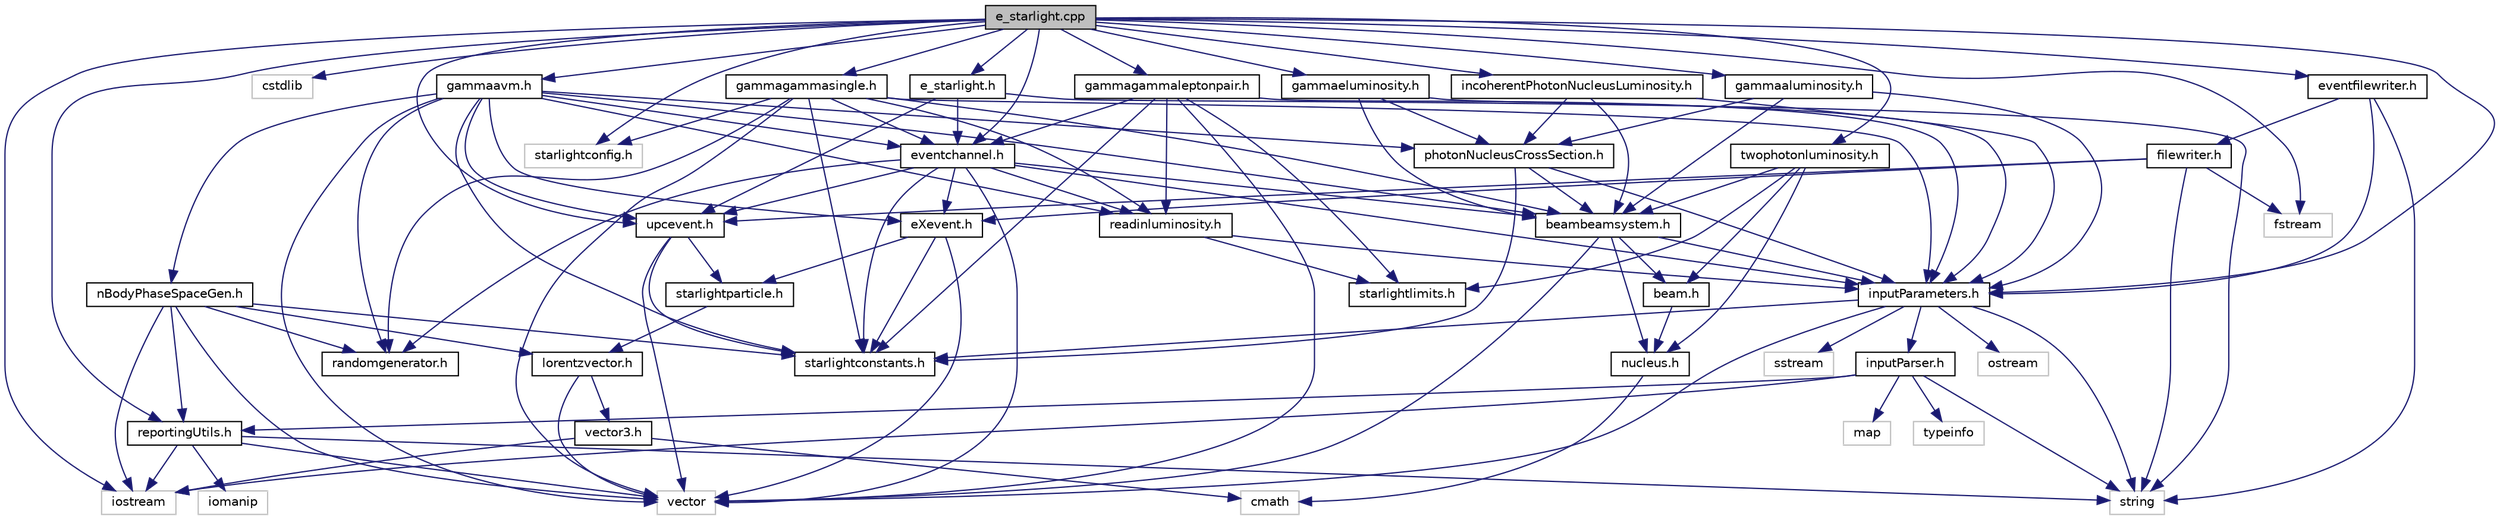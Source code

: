 digraph "e_starlight.cpp"
{
 // LATEX_PDF_SIZE
  bgcolor="transparent";
  edge [fontname="Helvetica",fontsize="10",labelfontname="Helvetica",labelfontsize="10"];
  node [fontname="Helvetica",fontsize="10",shape=record];
  Node0 [label="e_starlight.cpp",height=0.2,width=0.4,color="black", fillcolor="grey75", style="filled", fontcolor="black",tooltip=" "];
  Node0 -> Node1 [color="midnightblue",fontsize="10",style="solid",fontname="Helvetica"];
  Node1 [label="iostream",height=0.2,width=0.4,color="grey75",tooltip=" "];
  Node0 -> Node2 [color="midnightblue",fontsize="10",style="solid",fontname="Helvetica"];
  Node2 [label="fstream",height=0.2,width=0.4,color="grey75",tooltip=" "];
  Node0 -> Node3 [color="midnightblue",fontsize="10",style="solid",fontname="Helvetica"];
  Node3 [label="cstdlib",height=0.2,width=0.4,color="grey75",tooltip=" "];
  Node0 -> Node4 [color="midnightblue",fontsize="10",style="solid",fontname="Helvetica"];
  Node4 [label="starlightconfig.h",height=0.2,width=0.4,color="grey75",tooltip=" "];
  Node0 -> Node5 [color="midnightblue",fontsize="10",style="solid",fontname="Helvetica"];
  Node5 [label="reportingUtils.h",height=0.2,width=0.4,color="black",URL="$reportingUtils_8h.html",tooltip=" "];
  Node5 -> Node1 [color="midnightblue",fontsize="10",style="solid",fontname="Helvetica"];
  Node5 -> Node6 [color="midnightblue",fontsize="10",style="solid",fontname="Helvetica"];
  Node6 [label="iomanip",height=0.2,width=0.4,color="grey75",tooltip=" "];
  Node5 -> Node7 [color="midnightblue",fontsize="10",style="solid",fontname="Helvetica"];
  Node7 [label="string",height=0.2,width=0.4,color="grey75",tooltip=" "];
  Node5 -> Node8 [color="midnightblue",fontsize="10",style="solid",fontname="Helvetica"];
  Node8 [label="vector",height=0.2,width=0.4,color="grey75",tooltip=" "];
  Node0 -> Node9 [color="midnightblue",fontsize="10",style="solid",fontname="Helvetica"];
  Node9 [label="inputParameters.h",height=0.2,width=0.4,color="black",URL="$inputParameters_8h.html",tooltip=" "];
  Node9 -> Node10 [color="midnightblue",fontsize="10",style="solid",fontname="Helvetica"];
  Node10 [label="starlightconstants.h",height=0.2,width=0.4,color="black",URL="$starlightconstants_8h.html",tooltip=" "];
  Node9 -> Node11 [color="midnightblue",fontsize="10",style="solid",fontname="Helvetica"];
  Node11 [label="inputParser.h",height=0.2,width=0.4,color="black",URL="$inputParser_8h.html",tooltip=" "];
  Node11 -> Node7 [color="midnightblue",fontsize="10",style="solid",fontname="Helvetica"];
  Node11 -> Node12 [color="midnightblue",fontsize="10",style="solid",fontname="Helvetica"];
  Node12 [label="typeinfo",height=0.2,width=0.4,color="grey75",tooltip=" "];
  Node11 -> Node1 [color="midnightblue",fontsize="10",style="solid",fontname="Helvetica"];
  Node11 -> Node13 [color="midnightblue",fontsize="10",style="solid",fontname="Helvetica"];
  Node13 [label="map",height=0.2,width=0.4,color="grey75",tooltip=" "];
  Node11 -> Node5 [color="midnightblue",fontsize="10",style="solid",fontname="Helvetica"];
  Node9 -> Node7 [color="midnightblue",fontsize="10",style="solid",fontname="Helvetica"];
  Node9 -> Node14 [color="midnightblue",fontsize="10",style="solid",fontname="Helvetica"];
  Node14 [label="ostream",height=0.2,width=0.4,color="grey75",tooltip=" "];
  Node9 -> Node8 [color="midnightblue",fontsize="10",style="solid",fontname="Helvetica"];
  Node9 -> Node15 [color="midnightblue",fontsize="10",style="solid",fontname="Helvetica"];
  Node15 [label="sstream",height=0.2,width=0.4,color="grey75",tooltip=" "];
  Node0 -> Node16 [color="midnightblue",fontsize="10",style="solid",fontname="Helvetica"];
  Node16 [label="eventchannel.h",height=0.2,width=0.4,color="black",URL="$eventchannel_8h.html",tooltip=" "];
  Node16 -> Node8 [color="midnightblue",fontsize="10",style="solid",fontname="Helvetica"];
  Node16 -> Node10 [color="midnightblue",fontsize="10",style="solid",fontname="Helvetica"];
  Node16 -> Node17 [color="midnightblue",fontsize="10",style="solid",fontname="Helvetica"];
  Node17 [label="readinluminosity.h",height=0.2,width=0.4,color="black",URL="$readinluminosity_8h.html",tooltip=" "];
  Node17 -> Node9 [color="midnightblue",fontsize="10",style="solid",fontname="Helvetica"];
  Node17 -> Node18 [color="midnightblue",fontsize="10",style="solid",fontname="Helvetica"];
  Node18 [label="starlightlimits.h",height=0.2,width=0.4,color="black",URL="$starlightlimits_8h.html",tooltip=" "];
  Node16 -> Node19 [color="midnightblue",fontsize="10",style="solid",fontname="Helvetica"];
  Node19 [label="beambeamsystem.h",height=0.2,width=0.4,color="black",URL="$beambeamsystem_8h.html",tooltip=" "];
  Node19 -> Node20 [color="midnightblue",fontsize="10",style="solid",fontname="Helvetica"];
  Node20 [label="nucleus.h",height=0.2,width=0.4,color="black",URL="$nucleus_8h.html",tooltip=" "];
  Node20 -> Node21 [color="midnightblue",fontsize="10",style="solid",fontname="Helvetica"];
  Node21 [label="cmath",height=0.2,width=0.4,color="grey75",tooltip=" "];
  Node19 -> Node22 [color="midnightblue",fontsize="10",style="solid",fontname="Helvetica"];
  Node22 [label="beam.h",height=0.2,width=0.4,color="black",URL="$beam_8h.html",tooltip=" "];
  Node22 -> Node20 [color="midnightblue",fontsize="10",style="solid",fontname="Helvetica"];
  Node19 -> Node8 [color="midnightblue",fontsize="10",style="solid",fontname="Helvetica"];
  Node19 -> Node9 [color="midnightblue",fontsize="10",style="solid",fontname="Helvetica"];
  Node16 -> Node23 [color="midnightblue",fontsize="10",style="solid",fontname="Helvetica"];
  Node23 [label="randomgenerator.h",height=0.2,width=0.4,color="black",URL="$randomgenerator_8h.html",tooltip=" "];
  Node16 -> Node24 [color="midnightblue",fontsize="10",style="solid",fontname="Helvetica"];
  Node24 [label="upcevent.h",height=0.2,width=0.4,color="black",URL="$upcevent_8h.html",tooltip=" "];
  Node24 -> Node8 [color="midnightblue",fontsize="10",style="solid",fontname="Helvetica"];
  Node24 -> Node10 [color="midnightblue",fontsize="10",style="solid",fontname="Helvetica"];
  Node24 -> Node25 [color="midnightblue",fontsize="10",style="solid",fontname="Helvetica"];
  Node25 [label="starlightparticle.h",height=0.2,width=0.4,color="black",URL="$starlightparticle_8h.html",tooltip=" "];
  Node25 -> Node26 [color="midnightblue",fontsize="10",style="solid",fontname="Helvetica"];
  Node26 [label="lorentzvector.h",height=0.2,width=0.4,color="black",URL="$lorentzvector_8h.html",tooltip=" "];
  Node26 -> Node27 [color="midnightblue",fontsize="10",style="solid",fontname="Helvetica"];
  Node27 [label="vector3.h",height=0.2,width=0.4,color="black",URL="$vector3_8h.html",tooltip=" "];
  Node27 -> Node1 [color="midnightblue",fontsize="10",style="solid",fontname="Helvetica"];
  Node27 -> Node21 [color="midnightblue",fontsize="10",style="solid",fontname="Helvetica"];
  Node26 -> Node8 [color="midnightblue",fontsize="10",style="solid",fontname="Helvetica"];
  Node16 -> Node28 [color="midnightblue",fontsize="10",style="solid",fontname="Helvetica"];
  Node28 [label="eXevent.h",height=0.2,width=0.4,color="black",URL="$eXevent_8h.html",tooltip=" "];
  Node28 -> Node8 [color="midnightblue",fontsize="10",style="solid",fontname="Helvetica"];
  Node28 -> Node10 [color="midnightblue",fontsize="10",style="solid",fontname="Helvetica"];
  Node28 -> Node25 [color="midnightblue",fontsize="10",style="solid",fontname="Helvetica"];
  Node16 -> Node9 [color="midnightblue",fontsize="10",style="solid",fontname="Helvetica"];
  Node0 -> Node29 [color="midnightblue",fontsize="10",style="solid",fontname="Helvetica"];
  Node29 [label="gammagammaleptonpair.h",height=0.2,width=0.4,color="black",URL="$gammagammaleptonpair_8h.html",tooltip=" "];
  Node29 -> Node8 [color="midnightblue",fontsize="10",style="solid",fontname="Helvetica"];
  Node29 -> Node10 [color="midnightblue",fontsize="10",style="solid",fontname="Helvetica"];
  Node29 -> Node17 [color="midnightblue",fontsize="10",style="solid",fontname="Helvetica"];
  Node29 -> Node18 [color="midnightblue",fontsize="10",style="solid",fontname="Helvetica"];
  Node29 -> Node16 [color="midnightblue",fontsize="10",style="solid",fontname="Helvetica"];
  Node29 -> Node9 [color="midnightblue",fontsize="10",style="solid",fontname="Helvetica"];
  Node0 -> Node30 [color="midnightblue",fontsize="10",style="solid",fontname="Helvetica"];
  Node30 [label="gammagammasingle.h",height=0.2,width=0.4,color="black",URL="$gammagammasingle_8h.html",tooltip=" "];
  Node30 -> Node8 [color="midnightblue",fontsize="10",style="solid",fontname="Helvetica"];
  Node30 -> Node10 [color="midnightblue",fontsize="10",style="solid",fontname="Helvetica"];
  Node30 -> Node17 [color="midnightblue",fontsize="10",style="solid",fontname="Helvetica"];
  Node30 -> Node19 [color="midnightblue",fontsize="10",style="solid",fontname="Helvetica"];
  Node30 -> Node23 [color="midnightblue",fontsize="10",style="solid",fontname="Helvetica"];
  Node30 -> Node16 [color="midnightblue",fontsize="10",style="solid",fontname="Helvetica"];
  Node30 -> Node4 [color="midnightblue",fontsize="10",style="solid",fontname="Helvetica"];
  Node30 -> Node9 [color="midnightblue",fontsize="10",style="solid",fontname="Helvetica"];
  Node0 -> Node31 [color="midnightblue",fontsize="10",style="solid",fontname="Helvetica"];
  Node31 [label="gammaavm.h",height=0.2,width=0.4,color="black",URL="$gammaavm_8h.html",tooltip=" "];
  Node31 -> Node8 [color="midnightblue",fontsize="10",style="solid",fontname="Helvetica"];
  Node31 -> Node10 [color="midnightblue",fontsize="10",style="solid",fontname="Helvetica"];
  Node31 -> Node17 [color="midnightblue",fontsize="10",style="solid",fontname="Helvetica"];
  Node31 -> Node19 [color="midnightblue",fontsize="10",style="solid",fontname="Helvetica"];
  Node31 -> Node23 [color="midnightblue",fontsize="10",style="solid",fontname="Helvetica"];
  Node31 -> Node16 [color="midnightblue",fontsize="10",style="solid",fontname="Helvetica"];
  Node31 -> Node24 [color="midnightblue",fontsize="10",style="solid",fontname="Helvetica"];
  Node31 -> Node28 [color="midnightblue",fontsize="10",style="solid",fontname="Helvetica"];
  Node31 -> Node32 [color="midnightblue",fontsize="10",style="solid",fontname="Helvetica"];
  Node32 [label="nBodyPhaseSpaceGen.h",height=0.2,width=0.4,color="black",URL="$nBodyPhaseSpaceGen_8h.html",tooltip=" "];
  Node32 -> Node1 [color="midnightblue",fontsize="10",style="solid",fontname="Helvetica"];
  Node32 -> Node8 [color="midnightblue",fontsize="10",style="solid",fontname="Helvetica"];
  Node32 -> Node5 [color="midnightblue",fontsize="10",style="solid",fontname="Helvetica"];
  Node32 -> Node26 [color="midnightblue",fontsize="10",style="solid",fontname="Helvetica"];
  Node32 -> Node23 [color="midnightblue",fontsize="10",style="solid",fontname="Helvetica"];
  Node32 -> Node10 [color="midnightblue",fontsize="10",style="solid",fontname="Helvetica"];
  Node31 -> Node33 [color="midnightblue",fontsize="10",style="solid",fontname="Helvetica"];
  Node33 [label="photonNucleusCrossSection.h",height=0.2,width=0.4,color="black",URL="$photonNucleusCrossSection_8h.html",tooltip=" "];
  Node33 -> Node10 [color="midnightblue",fontsize="10",style="solid",fontname="Helvetica"];
  Node33 -> Node19 [color="midnightblue",fontsize="10",style="solid",fontname="Helvetica"];
  Node33 -> Node9 [color="midnightblue",fontsize="10",style="solid",fontname="Helvetica"];
  Node0 -> Node34 [color="midnightblue",fontsize="10",style="solid",fontname="Helvetica"];
  Node34 [label="twophotonluminosity.h",height=0.2,width=0.4,color="black",URL="$twophotonluminosity_8h.html",tooltip=" "];
  Node34 -> Node20 [color="midnightblue",fontsize="10",style="solid",fontname="Helvetica"];
  Node34 -> Node22 [color="midnightblue",fontsize="10",style="solid",fontname="Helvetica"];
  Node34 -> Node19 [color="midnightblue",fontsize="10",style="solid",fontname="Helvetica"];
  Node34 -> Node18 [color="midnightblue",fontsize="10",style="solid",fontname="Helvetica"];
  Node0 -> Node35 [color="midnightblue",fontsize="10",style="solid",fontname="Helvetica"];
  Node35 [label="gammaaluminosity.h",height=0.2,width=0.4,color="black",URL="$gammaaluminosity_8h.html",tooltip=" "];
  Node35 -> Node19 [color="midnightblue",fontsize="10",style="solid",fontname="Helvetica"];
  Node35 -> Node9 [color="midnightblue",fontsize="10",style="solid",fontname="Helvetica"];
  Node35 -> Node33 [color="midnightblue",fontsize="10",style="solid",fontname="Helvetica"];
  Node0 -> Node36 [color="midnightblue",fontsize="10",style="solid",fontname="Helvetica"];
  Node36 [label="gammaeluminosity.h",height=0.2,width=0.4,color="black",URL="$gammaeluminosity_8h.html",tooltip=" "];
  Node36 -> Node19 [color="midnightblue",fontsize="10",style="solid",fontname="Helvetica"];
  Node36 -> Node9 [color="midnightblue",fontsize="10",style="solid",fontname="Helvetica"];
  Node36 -> Node33 [color="midnightblue",fontsize="10",style="solid",fontname="Helvetica"];
  Node0 -> Node37 [color="midnightblue",fontsize="10",style="solid",fontname="Helvetica"];
  Node37 [label="incoherentPhotonNucleusLuminosity.h",height=0.2,width=0.4,color="black",URL="$incoherentPhotonNucleusLuminosity_8h.html",tooltip=" "];
  Node37 -> Node19 [color="midnightblue",fontsize="10",style="solid",fontname="Helvetica"];
  Node37 -> Node9 [color="midnightblue",fontsize="10",style="solid",fontname="Helvetica"];
  Node37 -> Node33 [color="midnightblue",fontsize="10",style="solid",fontname="Helvetica"];
  Node0 -> Node24 [color="midnightblue",fontsize="10",style="solid",fontname="Helvetica"];
  Node0 -> Node38 [color="midnightblue",fontsize="10",style="solid",fontname="Helvetica"];
  Node38 [label="eventfilewriter.h",height=0.2,width=0.4,color="black",URL="$eventfilewriter_8h.html",tooltip=" "];
  Node38 -> Node7 [color="midnightblue",fontsize="10",style="solid",fontname="Helvetica"];
  Node38 -> Node39 [color="midnightblue",fontsize="10",style="solid",fontname="Helvetica"];
  Node39 [label="filewriter.h",height=0.2,width=0.4,color="black",URL="$filewriter_8h.html",tooltip=" "];
  Node39 -> Node7 [color="midnightblue",fontsize="10",style="solid",fontname="Helvetica"];
  Node39 -> Node2 [color="midnightblue",fontsize="10",style="solid",fontname="Helvetica"];
  Node39 -> Node24 [color="midnightblue",fontsize="10",style="solid",fontname="Helvetica"];
  Node39 -> Node28 [color="midnightblue",fontsize="10",style="solid",fontname="Helvetica"];
  Node38 -> Node9 [color="midnightblue",fontsize="10",style="solid",fontname="Helvetica"];
  Node0 -> Node40 [color="midnightblue",fontsize="10",style="solid",fontname="Helvetica"];
  Node40 [label="e_starlight.h",height=0.2,width=0.4,color="black",URL="$e__starlight_8h.html",tooltip=" "];
  Node40 -> Node7 [color="midnightblue",fontsize="10",style="solid",fontname="Helvetica"];
  Node40 -> Node24 [color="midnightblue",fontsize="10",style="solid",fontname="Helvetica"];
  Node40 -> Node16 [color="midnightblue",fontsize="10",style="solid",fontname="Helvetica"];
}
